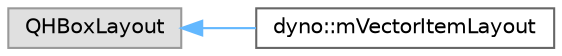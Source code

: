 digraph "Graphical Class Hierarchy"
{
 // LATEX_PDF_SIZE
  bgcolor="transparent";
  edge [fontname=Helvetica,fontsize=10,labelfontname=Helvetica,labelfontsize=10];
  node [fontname=Helvetica,fontsize=10,shape=box,height=0.2,width=0.4];
  rankdir="LR";
  Node0 [id="Node000000",label="QHBoxLayout",height=0.2,width=0.4,color="grey60", fillcolor="#E0E0E0", style="filled",tooltip=" "];
  Node0 -> Node1 [id="edge474_Node000000_Node000001",dir="back",color="steelblue1",style="solid",tooltip=" "];
  Node1 [id="Node000001",label="dyno::mVectorItemLayout",height=0.2,width=0.4,color="grey40", fillcolor="white", style="filled",URL="$classdyno_1_1m_vector_item_layout.html",tooltip=" "];
}
